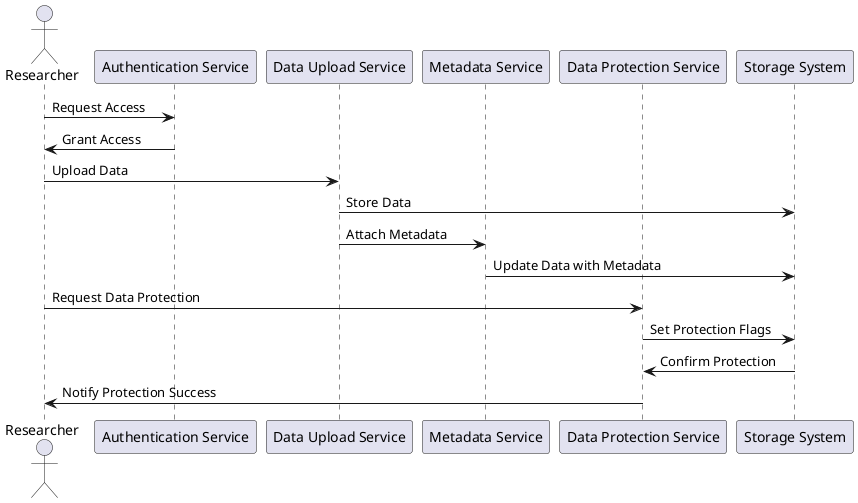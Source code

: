 @startuml
actor Researcher as researcher
participant "Authentication Service" as auth
participant "Data Upload Service" as upload
participant "Metadata Service" as metadata
participant "Data Protection Service" as protection
participant "Storage System" as storage

researcher -> auth: Request Access
auth -> researcher: Grant Access

researcher -> upload: Upload Data
upload -> storage: Store Data

upload -> metadata: Attach Metadata
metadata -> storage: Update Data with Metadata

researcher -> protection: Request Data Protection
protection -> storage: Set Protection Flags

storage -> protection: Confirm Protection
protection -> researcher: Notify Protection Success

@enduml